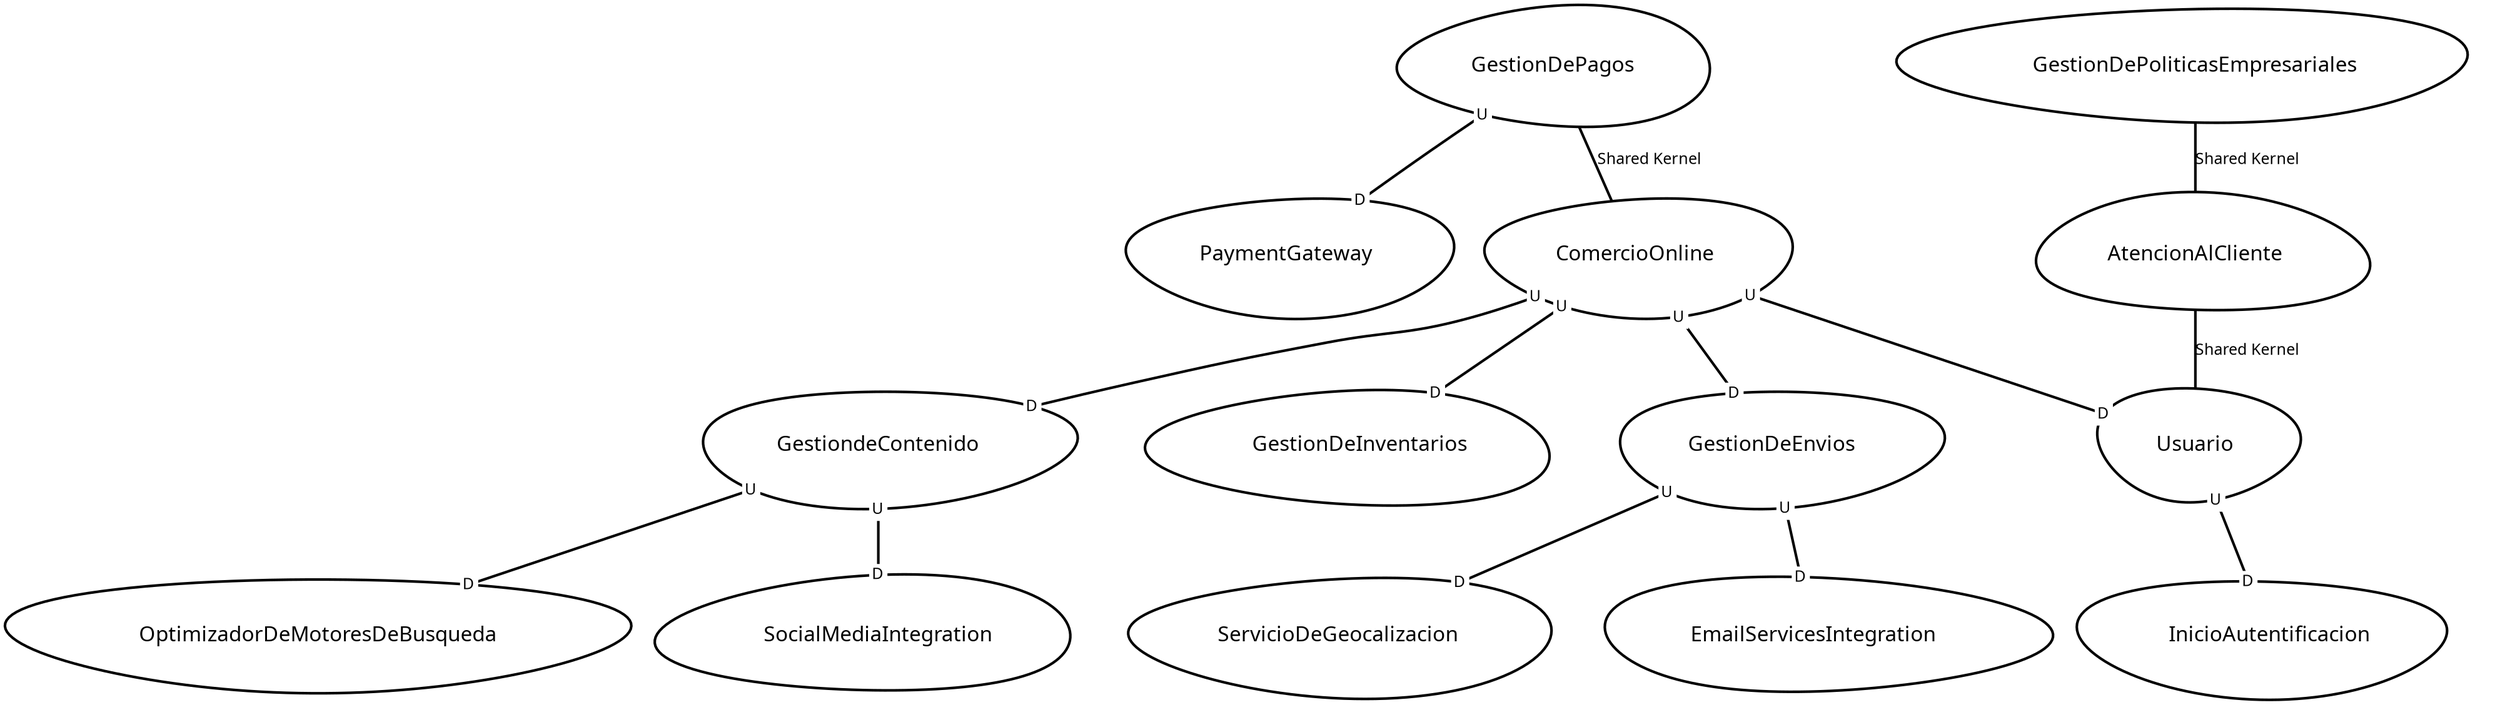 digraph "ContextMapGraph" {
graph ["imagepath"="/tmp/GraphvizJava"]
"AtencionAlCliente" ["margin"="0.3","orientation"="120","shape"="egg","fontsize"="16","style"="bold","label"="AtencionAlCliente\n","fontname"="sans-serif"]
"Usuario" ["margin"="0.3","orientation"="168","shape"="egg","fontsize"="16","style"="bold","label"="Usuario\n","fontname"="sans-serif"]
"InicioAutentificacion" ["margin"="0.3","orientation"="298","shape"="egg","fontsize"="16","style"="bold","label"="InicioAutentificacion\n","fontname"="sans-serif"]
"ComercioOnline" ["margin"="0.3","orientation"="71","shape"="egg","fontsize"="16","style"="bold","label"="ComercioOnline\n","fontname"="sans-serif"]
"GestiondeContenido" ["margin"="0.3","orientation"="51","shape"="egg","fontsize"="16","style"="bold","label"="GestiondeContenido\n","fontname"="sans-serif"]
"OptimizadorDeMotoresDeBusqueda" ["margin"="0.3","orientation"="180","shape"="egg","fontsize"="16","style"="bold","label"="OptimizadorDeMotoresDeBusqueda\n","fontname"="sans-serif"]
"SocialMediaIntegration" ["margin"="0.3","orientation"="222","shape"="egg","fontsize"="16","style"="bold","label"="SocialMediaIntegration\n","fontname"="sans-serif"]
"GestionDeInventarios" ["margin"="0.3","orientation"="336","shape"="egg","fontsize"="16","style"="bold","label"="GestionDeInventarios\n","fontname"="sans-serif"]
"GestionDeEnvios" ["margin"="0.3","orientation"="51","shape"="egg","fontsize"="16","style"="bold","label"="GestionDeEnvios\n","fontname"="sans-serif"]
"ServicioDeGeocalizacion" ["margin"="0.3","orientation"="79","shape"="egg","fontsize"="16","style"="bold","label"="ServicioDeGeocalizacion\n","fontname"="sans-serif"]
"EmailServicesIntegration" ["margin"="0.3","orientation"="154","shape"="egg","fontsize"="16","style"="bold","label"="EmailServicesIntegration\n","fontname"="sans-serif"]
"GestionDePagos" ["margin"="0.3","orientation"="94","shape"="egg","fontsize"="16","style"="bold","label"="GestionDePagos\n","fontname"="sans-serif"]
"PaymentGateway" ["margin"="0.3","orientation"="70","shape"="egg","fontsize"="16","style"="bold","label"="PaymentGateway\n","fontname"="sans-serif"]
"GestionDePoliticasEmpresariales" ["margin"="0.3","orientation"="196","shape"="egg","fontsize"="16","style"="bold","label"="GestionDePoliticasEmpresariales\n","fontname"="sans-serif"]
"AtencionAlCliente" -> "Usuario" ["fontsize"="12","style"="bold","label"="Shared Kernel","dir"="none","fontname"="sans-serif"]
"Usuario" -> "InicioAutentificacion" ["headlabel"=<<table cellspacing="0" cellborder="0" border="0">
<tr><td bgcolor="white">D</td></tr>
</table>>,"labeldistance"="0","fontsize"="12","taillabel"=<<table cellspacing="0" cellborder="0" border="0">
<tr><td bgcolor="white">U</td></tr>
</table>>,"style"="bold","label"="                                        ","dir"="none","fontname"="sans-serif"]
"ComercioOnline" -> "GestiondeContenido" ["headlabel"=<<table cellspacing="0" cellborder="0" border="0">
<tr><td bgcolor="white">D</td></tr>
</table>>,"labeldistance"="0","fontsize"="12","taillabel"=<<table cellspacing="0" cellborder="0" border="0">
<tr><td bgcolor="white">U</td></tr>
</table>>,"style"="bold","label"="                                        ","dir"="none","fontname"="sans-serif"]
"ComercioOnline" -> "Usuario" ["headlabel"=<<table cellspacing="0" cellborder="0" border="0">
<tr><td bgcolor="white">D</td></tr>
</table>>,"labeldistance"="0","fontsize"="12","taillabel"=<<table cellspacing="0" cellborder="0" border="0">
<tr><td bgcolor="white">U</td></tr>
</table>>,"style"="bold","label"="                                        ","dir"="none","fontname"="sans-serif"]
"ComercioOnline" -> "GestionDeInventarios" ["headlabel"=<<table cellspacing="0" cellborder="0" border="0">
<tr><td bgcolor="white">D</td></tr>
</table>>,"labeldistance"="0","fontsize"="12","taillabel"=<<table cellspacing="0" cellborder="0" border="0">
<tr><td bgcolor="white">U</td></tr>
</table>>,"style"="bold","label"="                                        ","dir"="none","fontname"="sans-serif"]
"ComercioOnline" -> "GestionDeEnvios" ["headlabel"=<<table cellspacing="0" cellborder="0" border="0">
<tr><td bgcolor="white">D</td></tr>
</table>>,"labeldistance"="0","fontsize"="12","taillabel"=<<table cellspacing="0" cellborder="0" border="0">
<tr><td bgcolor="white">U</td></tr>
</table>>,"style"="bold","label"="                                        ","dir"="none","fontname"="sans-serif"]
"GestiondeContenido" -> "OptimizadorDeMotoresDeBusqueda" ["headlabel"=<<table cellspacing="0" cellborder="0" border="0">
<tr><td bgcolor="white">D</td></tr>
</table>>,"labeldistance"="0","fontsize"="12","taillabel"=<<table cellspacing="0" cellborder="0" border="0">
<tr><td bgcolor="white">U</td></tr>
</table>>,"style"="bold","label"="                                        ","dir"="none","fontname"="sans-serif"]
"GestiondeContenido" -> "SocialMediaIntegration" ["headlabel"=<<table cellspacing="0" cellborder="0" border="0">
<tr><td bgcolor="white">D</td></tr>
</table>>,"labeldistance"="0","fontsize"="12","taillabel"=<<table cellspacing="0" cellborder="0" border="0">
<tr><td bgcolor="white">U</td></tr>
</table>>,"style"="bold","label"="                                        ","dir"="none","fontname"="sans-serif"]
"GestionDeEnvios" -> "ServicioDeGeocalizacion" ["headlabel"=<<table cellspacing="0" cellborder="0" border="0">
<tr><td bgcolor="white">D</td></tr>
</table>>,"labeldistance"="0","fontsize"="12","taillabel"=<<table cellspacing="0" cellborder="0" border="0">
<tr><td bgcolor="white">U</td></tr>
</table>>,"style"="bold","label"="                                        ","dir"="none","fontname"="sans-serif"]
"GestionDeEnvios" -> "EmailServicesIntegration" ["headlabel"=<<table cellspacing="0" cellborder="0" border="0">
<tr><td bgcolor="white">D</td></tr>
</table>>,"labeldistance"="0","fontsize"="12","taillabel"=<<table cellspacing="0" cellborder="0" border="0">
<tr><td bgcolor="white">U</td></tr>
</table>>,"style"="bold","label"="                                        ","dir"="none","fontname"="sans-serif"]
"GestionDePagos" -> "ComercioOnline" ["fontsize"="12","style"="bold","label"="Shared Kernel","dir"="none","fontname"="sans-serif"]
"GestionDePagos" -> "PaymentGateway" ["headlabel"=<<table cellspacing="0" cellborder="0" border="0">
<tr><td bgcolor="white">D</td></tr>
</table>>,"labeldistance"="0","fontsize"="12","taillabel"=<<table cellspacing="0" cellborder="0" border="0">
<tr><td bgcolor="white">U</td></tr>
</table>>,"style"="bold","label"="                                        ","dir"="none","fontname"="sans-serif"]
"GestionDePoliticasEmpresariales" -> "AtencionAlCliente" ["fontsize"="12","style"="bold","label"="Shared Kernel","dir"="none","fontname"="sans-serif"]
}
